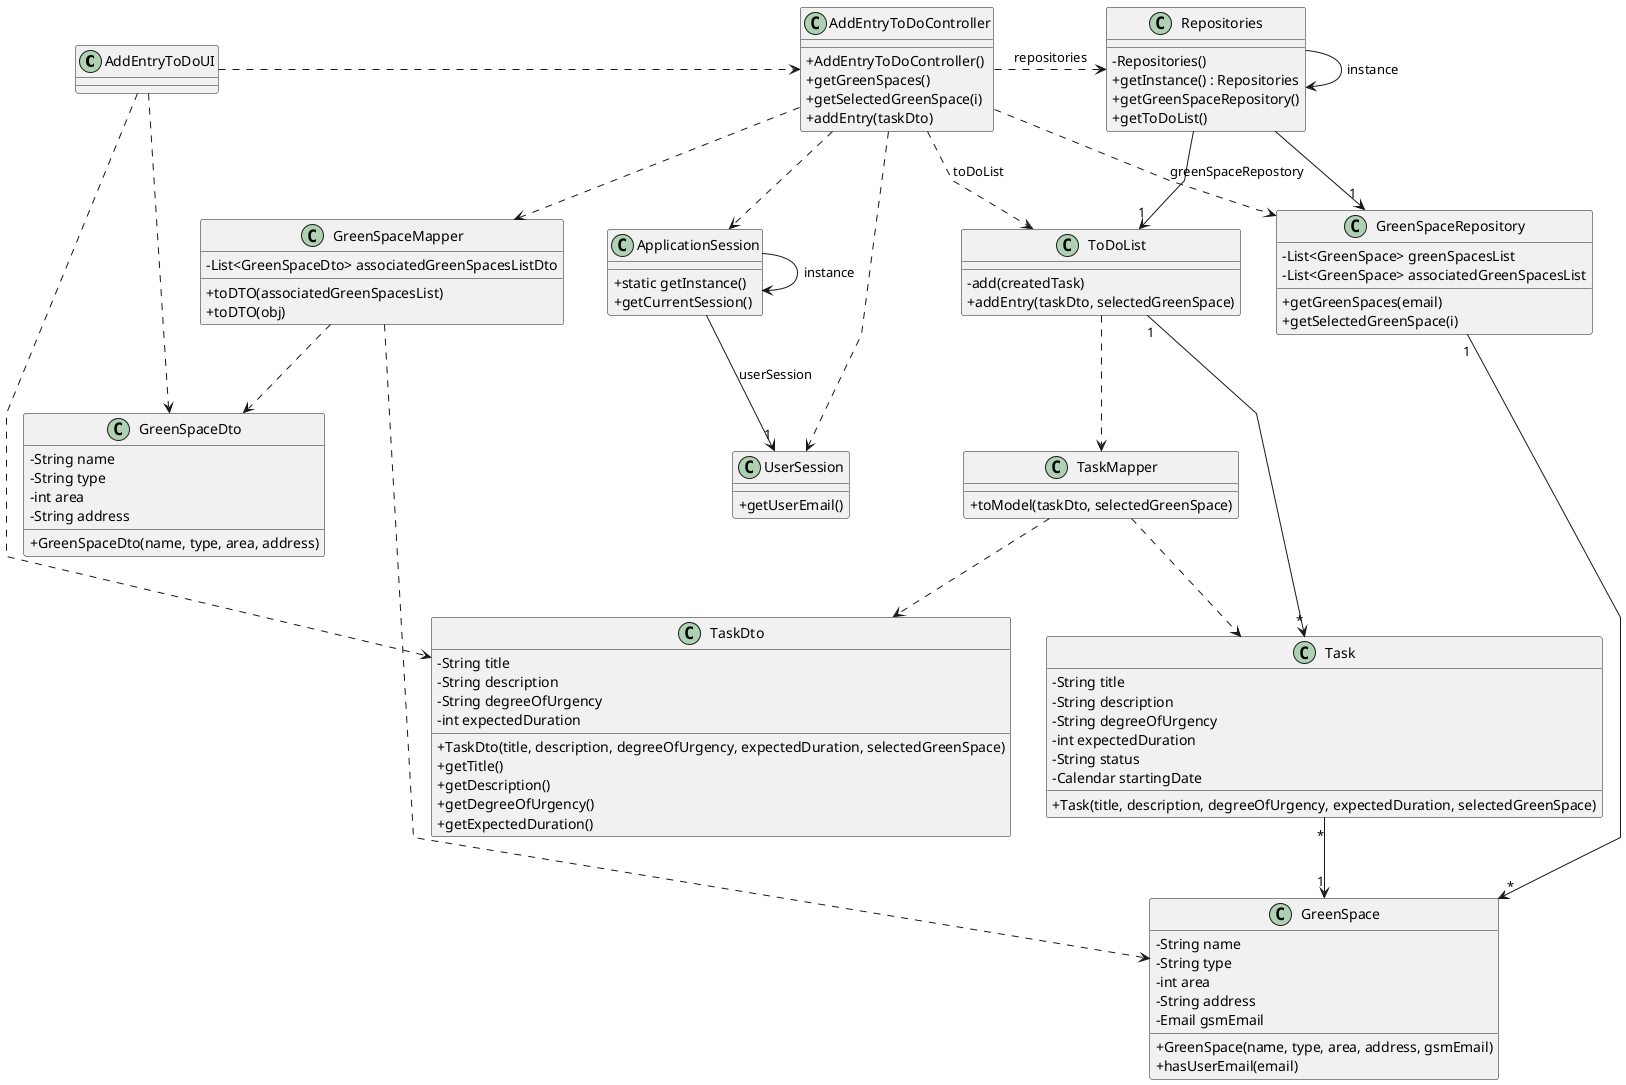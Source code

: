 @startuml
'skinparam monochrome true
skinparam packageStyle rectangle
skinparam shadowing false
skinparam linetype polyline
'skinparam linetype orto

skinparam classAttributeIconSize 0

'left to right direction

class AddEntryToDoUI
{

}

class AddEntryToDoController
{
    + AddEntryToDoController()
    + getGreenSpaces()
    + getSelectedGreenSpace(i)
    + addEntry(taskDto)
}

class ApplicationSession
{
    + static getInstance()
    + getCurrentSession()
}

class Repositories
{
    - Repositories()
    + getInstance() : Repositories
    + getGreenSpaceRepository()
    + getToDoList()
}

class UserSession
{
    + getUserEmail()
}

class GreenSpaceRepository
{
    - List<GreenSpace> greenSpacesList
    - List<GreenSpace> associatedGreenSpacesList
    + getGreenSpaces(email)
    + getSelectedGreenSpace(i)
}

class GreenSpace
{
    - String name
    - String type
    - int area
    - String address
    - Email gsmEmail
    + GreenSpace(name, type, area, address, gsmEmail)
    + hasUserEmail(email)
}

class GreenSpaceMapper
{
    - List<GreenSpaceDto> associatedGreenSpacesListDto
    + toDTO(associatedGreenSpacesList)
    + toDTO(obj)
}

class GreenSpaceDto
{
    - String name
    - String type
    - int area
    - String address
    + GreenSpaceDto(name, type, area, address)
}

class ToDoList
{
    - add(createdTask)
    + addEntry(taskDto, selectedGreenSpace)
}

class Task
{
    - String title
    - String description
    - String degreeOfUrgency
    - int expectedDuration
    - String status
    - Calendar startingDate
    + Task(title, description, degreeOfUrgency, expectedDuration, selectedGreenSpace)
}

class TaskMapper
{
    + toModel(taskDto, selectedGreenSpace)
}

class TaskDto
{
    - String title
    - String description
    - String degreeOfUrgency
    - int expectedDuration
    + TaskDto(title, description, degreeOfUrgency, expectedDuration, selectedGreenSpace)
    + getTitle()
    + getDescription()
    + getDegreeOfUrgency()
    + getExpectedDuration()
}


Repositories -> Repositories : instance
ApplicationSession -> ApplicationSession : instance

AddEntryToDoUI .> AddEntryToDoController
AddEntryToDoUI ..> GreenSpaceDto
AddEntryToDoUI ..> TaskDto

AddEntryToDoController .> Repositories : repositories

Repositories -> "1" GreenSpaceRepository
Repositories -> "1" ToDoList

AddEntryToDoController ..> GreenSpaceRepository : greenSpaceRepostory
AddEntryToDoController ..> ToDoList : toDoList
AddEntryToDoController ..> ApplicationSession
AddEntryToDoController ..> UserSession
AddEntryToDoController ..> GreenSpaceMapper

ApplicationSession --> "1" UserSession : userSession

GreenSpaceRepository "1" --> "*" GreenSpace
ToDoList "1" --> "*" Task
"Task" "*" --> "1" GreenSpace

ToDoList ..> TaskMapper

TaskMapper ..> TaskDto
TaskMapper ..> Task

GreenSpaceMapper ..> GreenSpaceDto
GreenSpaceMapper ..> GreenSpace

@enduml